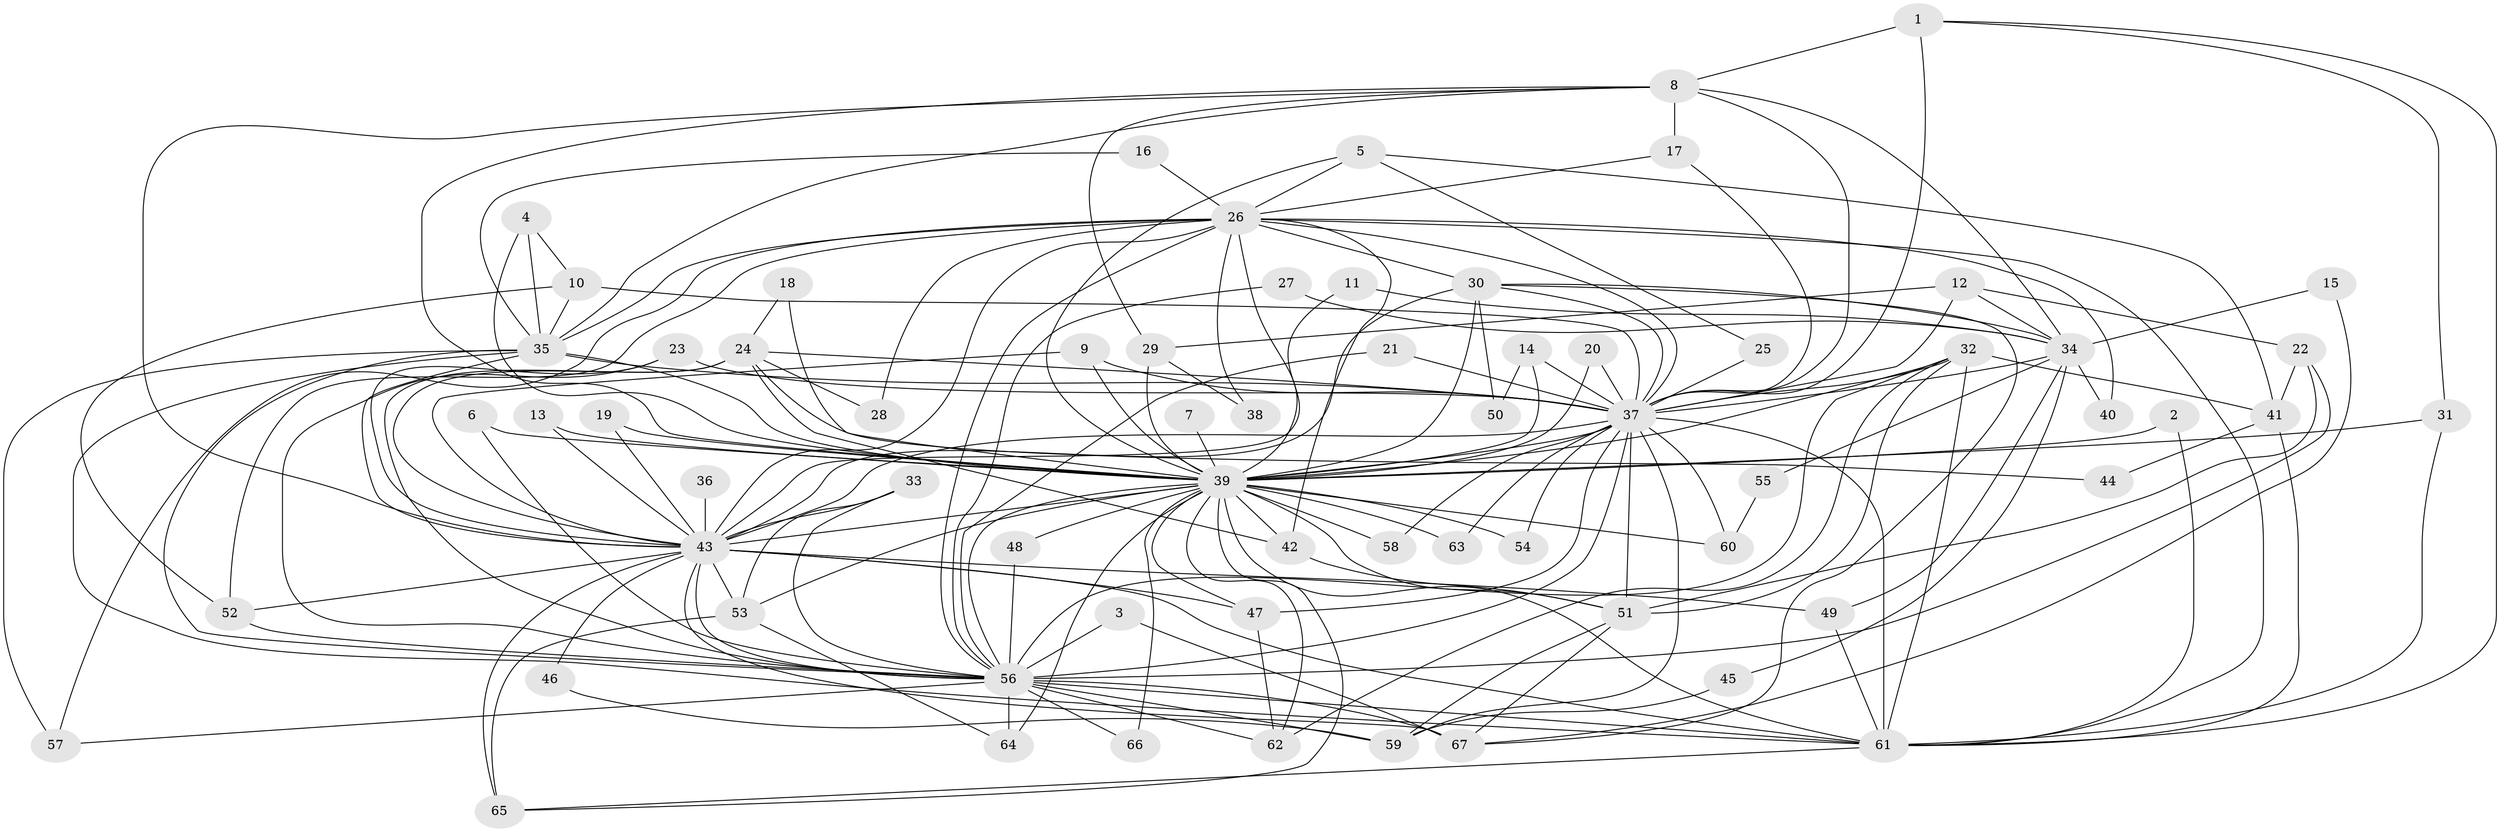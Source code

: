 // original degree distribution, {20: 0.007518796992481203, 31: 0.015037593984962405, 26: 0.007518796992481203, 13: 0.007518796992481203, 17: 0.015037593984962405, 22: 0.007518796992481203, 35: 0.007518796992481203, 16: 0.007518796992481203, 3: 0.18796992481203006, 5: 0.03759398496240601, 4: 0.12030075187969924, 2: 0.5263157894736842, 7: 0.022556390977443608, 6: 0.022556390977443608, 11: 0.007518796992481203}
// Generated by graph-tools (version 1.1) at 2025/49/03/09/25 03:49:41]
// undirected, 67 vertices, 174 edges
graph export_dot {
graph [start="1"]
  node [color=gray90,style=filled];
  1;
  2;
  3;
  4;
  5;
  6;
  7;
  8;
  9;
  10;
  11;
  12;
  13;
  14;
  15;
  16;
  17;
  18;
  19;
  20;
  21;
  22;
  23;
  24;
  25;
  26;
  27;
  28;
  29;
  30;
  31;
  32;
  33;
  34;
  35;
  36;
  37;
  38;
  39;
  40;
  41;
  42;
  43;
  44;
  45;
  46;
  47;
  48;
  49;
  50;
  51;
  52;
  53;
  54;
  55;
  56;
  57;
  58;
  59;
  60;
  61;
  62;
  63;
  64;
  65;
  66;
  67;
  1 -- 8 [weight=2.0];
  1 -- 31 [weight=1.0];
  1 -- 37 [weight=2.0];
  1 -- 61 [weight=1.0];
  2 -- 39 [weight=1.0];
  2 -- 61 [weight=1.0];
  3 -- 56 [weight=1.0];
  3 -- 67 [weight=1.0];
  4 -- 10 [weight=1.0];
  4 -- 35 [weight=1.0];
  4 -- 39 [weight=1.0];
  5 -- 25 [weight=1.0];
  5 -- 26 [weight=1.0];
  5 -- 39 [weight=1.0];
  5 -- 41 [weight=1.0];
  6 -- 39 [weight=1.0];
  6 -- 56 [weight=1.0];
  7 -- 39 [weight=1.0];
  8 -- 17 [weight=1.0];
  8 -- 29 [weight=1.0];
  8 -- 34 [weight=1.0];
  8 -- 35 [weight=1.0];
  8 -- 37 [weight=1.0];
  8 -- 39 [weight=1.0];
  8 -- 43 [weight=1.0];
  9 -- 37 [weight=1.0];
  9 -- 39 [weight=1.0];
  9 -- 43 [weight=1.0];
  10 -- 35 [weight=1.0];
  10 -- 37 [weight=1.0];
  10 -- 52 [weight=1.0];
  11 -- 34 [weight=1.0];
  11 -- 43 [weight=1.0];
  12 -- 22 [weight=1.0];
  12 -- 29 [weight=1.0];
  12 -- 34 [weight=1.0];
  12 -- 37 [weight=1.0];
  13 -- 39 [weight=1.0];
  13 -- 43 [weight=1.0];
  14 -- 37 [weight=1.0];
  14 -- 39 [weight=2.0];
  14 -- 50 [weight=1.0];
  15 -- 34 [weight=1.0];
  15 -- 67 [weight=1.0];
  16 -- 26 [weight=1.0];
  16 -- 35 [weight=1.0];
  17 -- 26 [weight=1.0];
  17 -- 37 [weight=1.0];
  18 -- 24 [weight=1.0];
  18 -- 39 [weight=1.0];
  19 -- 39 [weight=1.0];
  19 -- 43 [weight=1.0];
  20 -- 37 [weight=1.0];
  20 -- 39 [weight=1.0];
  21 -- 37 [weight=1.0];
  21 -- 56 [weight=1.0];
  22 -- 41 [weight=1.0];
  22 -- 51 [weight=1.0];
  22 -- 56 [weight=1.0];
  23 -- 37 [weight=1.0];
  23 -- 43 [weight=1.0];
  23 -- 56 [weight=1.0];
  24 -- 28 [weight=1.0];
  24 -- 37 [weight=1.0];
  24 -- 42 [weight=1.0];
  24 -- 43 [weight=1.0];
  24 -- 44 [weight=1.0];
  24 -- 56 [weight=1.0];
  25 -- 37 [weight=2.0];
  26 -- 28 [weight=1.0];
  26 -- 30 [weight=1.0];
  26 -- 35 [weight=1.0];
  26 -- 37 [weight=3.0];
  26 -- 38 [weight=1.0];
  26 -- 39 [weight=3.0];
  26 -- 40 [weight=1.0];
  26 -- 42 [weight=1.0];
  26 -- 43 [weight=1.0];
  26 -- 52 [weight=1.0];
  26 -- 56 [weight=1.0];
  26 -- 57 [weight=1.0];
  26 -- 61 [weight=1.0];
  27 -- 34 [weight=1.0];
  27 -- 56 [weight=1.0];
  29 -- 38 [weight=1.0];
  29 -- 39 [weight=2.0];
  30 -- 34 [weight=1.0];
  30 -- 37 [weight=1.0];
  30 -- 39 [weight=1.0];
  30 -- 43 [weight=1.0];
  30 -- 50 [weight=1.0];
  30 -- 67 [weight=1.0];
  31 -- 39 [weight=1.0];
  31 -- 61 [weight=1.0];
  32 -- 37 [weight=2.0];
  32 -- 39 [weight=1.0];
  32 -- 41 [weight=1.0];
  32 -- 51 [weight=1.0];
  32 -- 56 [weight=1.0];
  32 -- 61 [weight=1.0];
  32 -- 62 [weight=1.0];
  33 -- 43 [weight=1.0];
  33 -- 53 [weight=1.0];
  33 -- 56 [weight=1.0];
  34 -- 37 [weight=2.0];
  34 -- 40 [weight=1.0];
  34 -- 45 [weight=1.0];
  34 -- 49 [weight=1.0];
  34 -- 55 [weight=1.0];
  35 -- 37 [weight=3.0];
  35 -- 39 [weight=2.0];
  35 -- 43 [weight=1.0];
  35 -- 56 [weight=1.0];
  35 -- 57 [weight=2.0];
  35 -- 61 [weight=1.0];
  36 -- 43 [weight=1.0];
  37 -- 39 [weight=6.0];
  37 -- 43 [weight=3.0];
  37 -- 47 [weight=1.0];
  37 -- 51 [weight=1.0];
  37 -- 54 [weight=1.0];
  37 -- 56 [weight=4.0];
  37 -- 58 [weight=1.0];
  37 -- 59 [weight=1.0];
  37 -- 60 [weight=1.0];
  37 -- 61 [weight=3.0];
  37 -- 63 [weight=1.0];
  39 -- 42 [weight=1.0];
  39 -- 43 [weight=3.0];
  39 -- 47 [weight=1.0];
  39 -- 48 [weight=1.0];
  39 -- 51 [weight=1.0];
  39 -- 53 [weight=1.0];
  39 -- 54 [weight=1.0];
  39 -- 56 [weight=2.0];
  39 -- 58 [weight=1.0];
  39 -- 60 [weight=2.0];
  39 -- 61 [weight=2.0];
  39 -- 62 [weight=1.0];
  39 -- 63 [weight=2.0];
  39 -- 64 [weight=2.0];
  39 -- 65 [weight=1.0];
  39 -- 66 [weight=1.0];
  41 -- 44 [weight=1.0];
  41 -- 61 [weight=1.0];
  42 -- 51 [weight=1.0];
  43 -- 46 [weight=1.0];
  43 -- 47 [weight=1.0];
  43 -- 49 [weight=1.0];
  43 -- 52 [weight=1.0];
  43 -- 53 [weight=1.0];
  43 -- 56 [weight=1.0];
  43 -- 61 [weight=2.0];
  43 -- 65 [weight=2.0];
  43 -- 67 [weight=1.0];
  45 -- 59 [weight=1.0];
  46 -- 59 [weight=1.0];
  47 -- 62 [weight=1.0];
  48 -- 56 [weight=1.0];
  49 -- 61 [weight=1.0];
  51 -- 59 [weight=1.0];
  51 -- 67 [weight=1.0];
  52 -- 56 [weight=1.0];
  53 -- 64 [weight=1.0];
  53 -- 65 [weight=1.0];
  55 -- 60 [weight=1.0];
  56 -- 57 [weight=1.0];
  56 -- 59 [weight=1.0];
  56 -- 61 [weight=1.0];
  56 -- 62 [weight=1.0];
  56 -- 64 [weight=2.0];
  56 -- 66 [weight=1.0];
  56 -- 67 [weight=2.0];
  61 -- 65 [weight=1.0];
}
